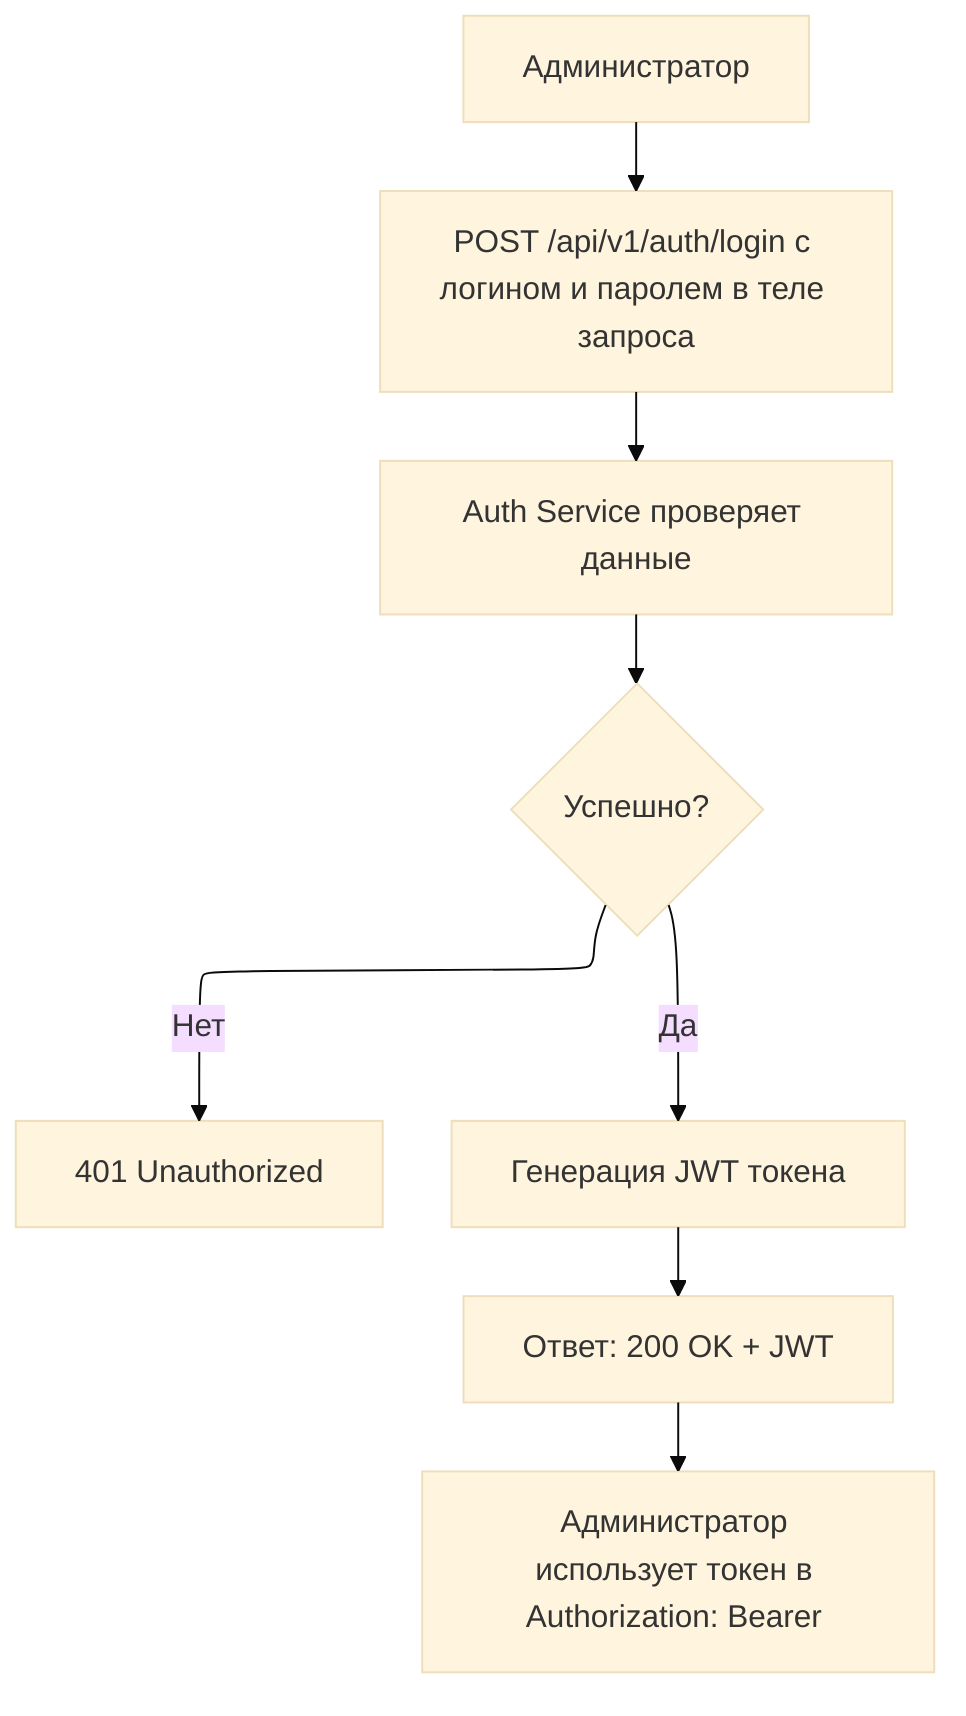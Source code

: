 ---
config:
  theme: base
  look: classic
  layout: elk
---
flowchart TD
    A[Администратор] --> B[POST /api/v1/auth/login с логином и паролем в теле запроса]
    B --> C[Auth Service проверяет данные]
    C --> D{Успешно?}
    D -- Нет --> E[401 Unauthorized]
    D -- Да --> F[Генерация JWT токена]
    F --> G[Ответ: 200 OK + JWT]
    G --> H[Администратор использует токен в Authorization: Bearer <JWT>]